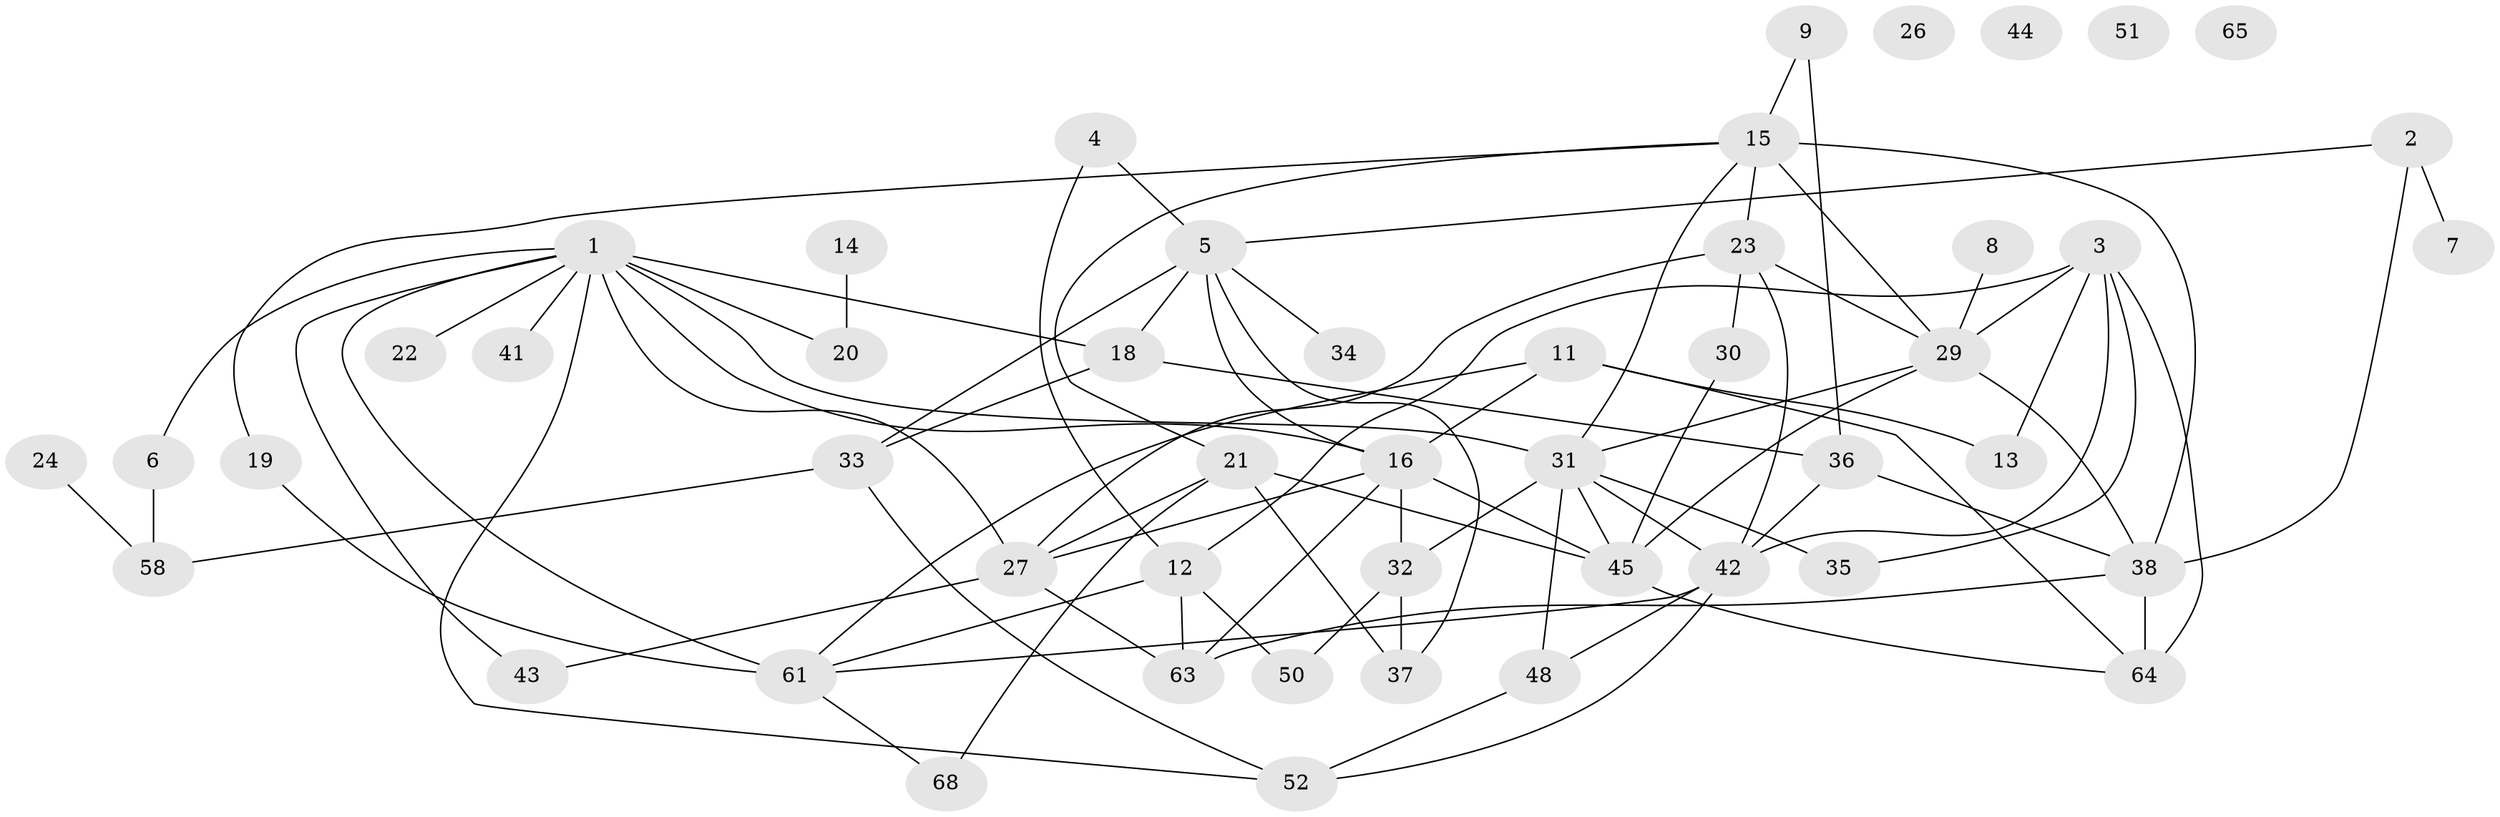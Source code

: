 // Generated by graph-tools (version 1.1) at 2025/23/03/03/25 07:23:29]
// undirected, 49 vertices, 86 edges
graph export_dot {
graph [start="1"]
  node [color=gray90,style=filled];
  1 [super="+10"];
  2 [super="+25"];
  3 [super="+28"];
  4;
  5 [super="+53"];
  6 [super="+59"];
  7;
  8;
  9;
  11 [super="+54"];
  12 [super="+17"];
  13;
  14;
  15 [super="+69"];
  16 [super="+60"];
  18 [super="+57"];
  19 [super="+46"];
  20;
  21 [super="+40"];
  22;
  23 [super="+49"];
  24;
  26;
  27 [super="+56"];
  29 [super="+39"];
  30;
  31 [super="+62"];
  32;
  33 [super="+67"];
  34;
  35;
  36;
  37;
  38 [super="+66"];
  41;
  42 [super="+47"];
  43;
  44;
  45;
  48 [super="+55"];
  50;
  51;
  52;
  58;
  61 [super="+70"];
  63;
  64;
  65;
  68;
  1 -- 6;
  1 -- 20;
  1 -- 22;
  1 -- 27;
  1 -- 52;
  1 -- 31;
  1 -- 16;
  1 -- 41;
  1 -- 43;
  1 -- 61;
  1 -- 18;
  2 -- 7 [weight=2];
  2 -- 5;
  2 -- 38;
  3 -- 13;
  3 -- 42;
  3 -- 64;
  3 -- 35;
  3 -- 12;
  3 -- 29;
  4 -- 5;
  4 -- 12;
  5 -- 18;
  5 -- 33;
  5 -- 34;
  5 -- 37;
  5 -- 16;
  6 -- 58;
  8 -- 29;
  9 -- 36;
  9 -- 15;
  11 -- 16 [weight=2];
  11 -- 64;
  11 -- 61;
  11 -- 13;
  12 -- 50;
  12 -- 63;
  12 -- 61;
  14 -- 20;
  15 -- 19;
  15 -- 23;
  15 -- 31;
  15 -- 38 [weight=2];
  15 -- 29;
  15 -- 21;
  16 -- 32;
  16 -- 63;
  16 -- 27;
  16 -- 45;
  18 -- 36;
  18 -- 33;
  19 -- 61;
  21 -- 37;
  21 -- 68;
  21 -- 45;
  21 -- 27;
  23 -- 30;
  23 -- 27 [weight=2];
  23 -- 42;
  23 -- 29;
  24 -- 58;
  27 -- 63;
  27 -- 43;
  29 -- 45;
  29 -- 38;
  29 -- 31;
  30 -- 45;
  31 -- 32;
  31 -- 48;
  31 -- 35;
  31 -- 42;
  31 -- 45;
  32 -- 37;
  32 -- 50;
  33 -- 58;
  33 -- 52;
  36 -- 42;
  36 -- 38;
  38 -- 64 [weight=2];
  38 -- 63;
  42 -- 61;
  42 -- 48;
  42 -- 52;
  45 -- 64;
  48 -- 52;
  61 -- 68;
}

